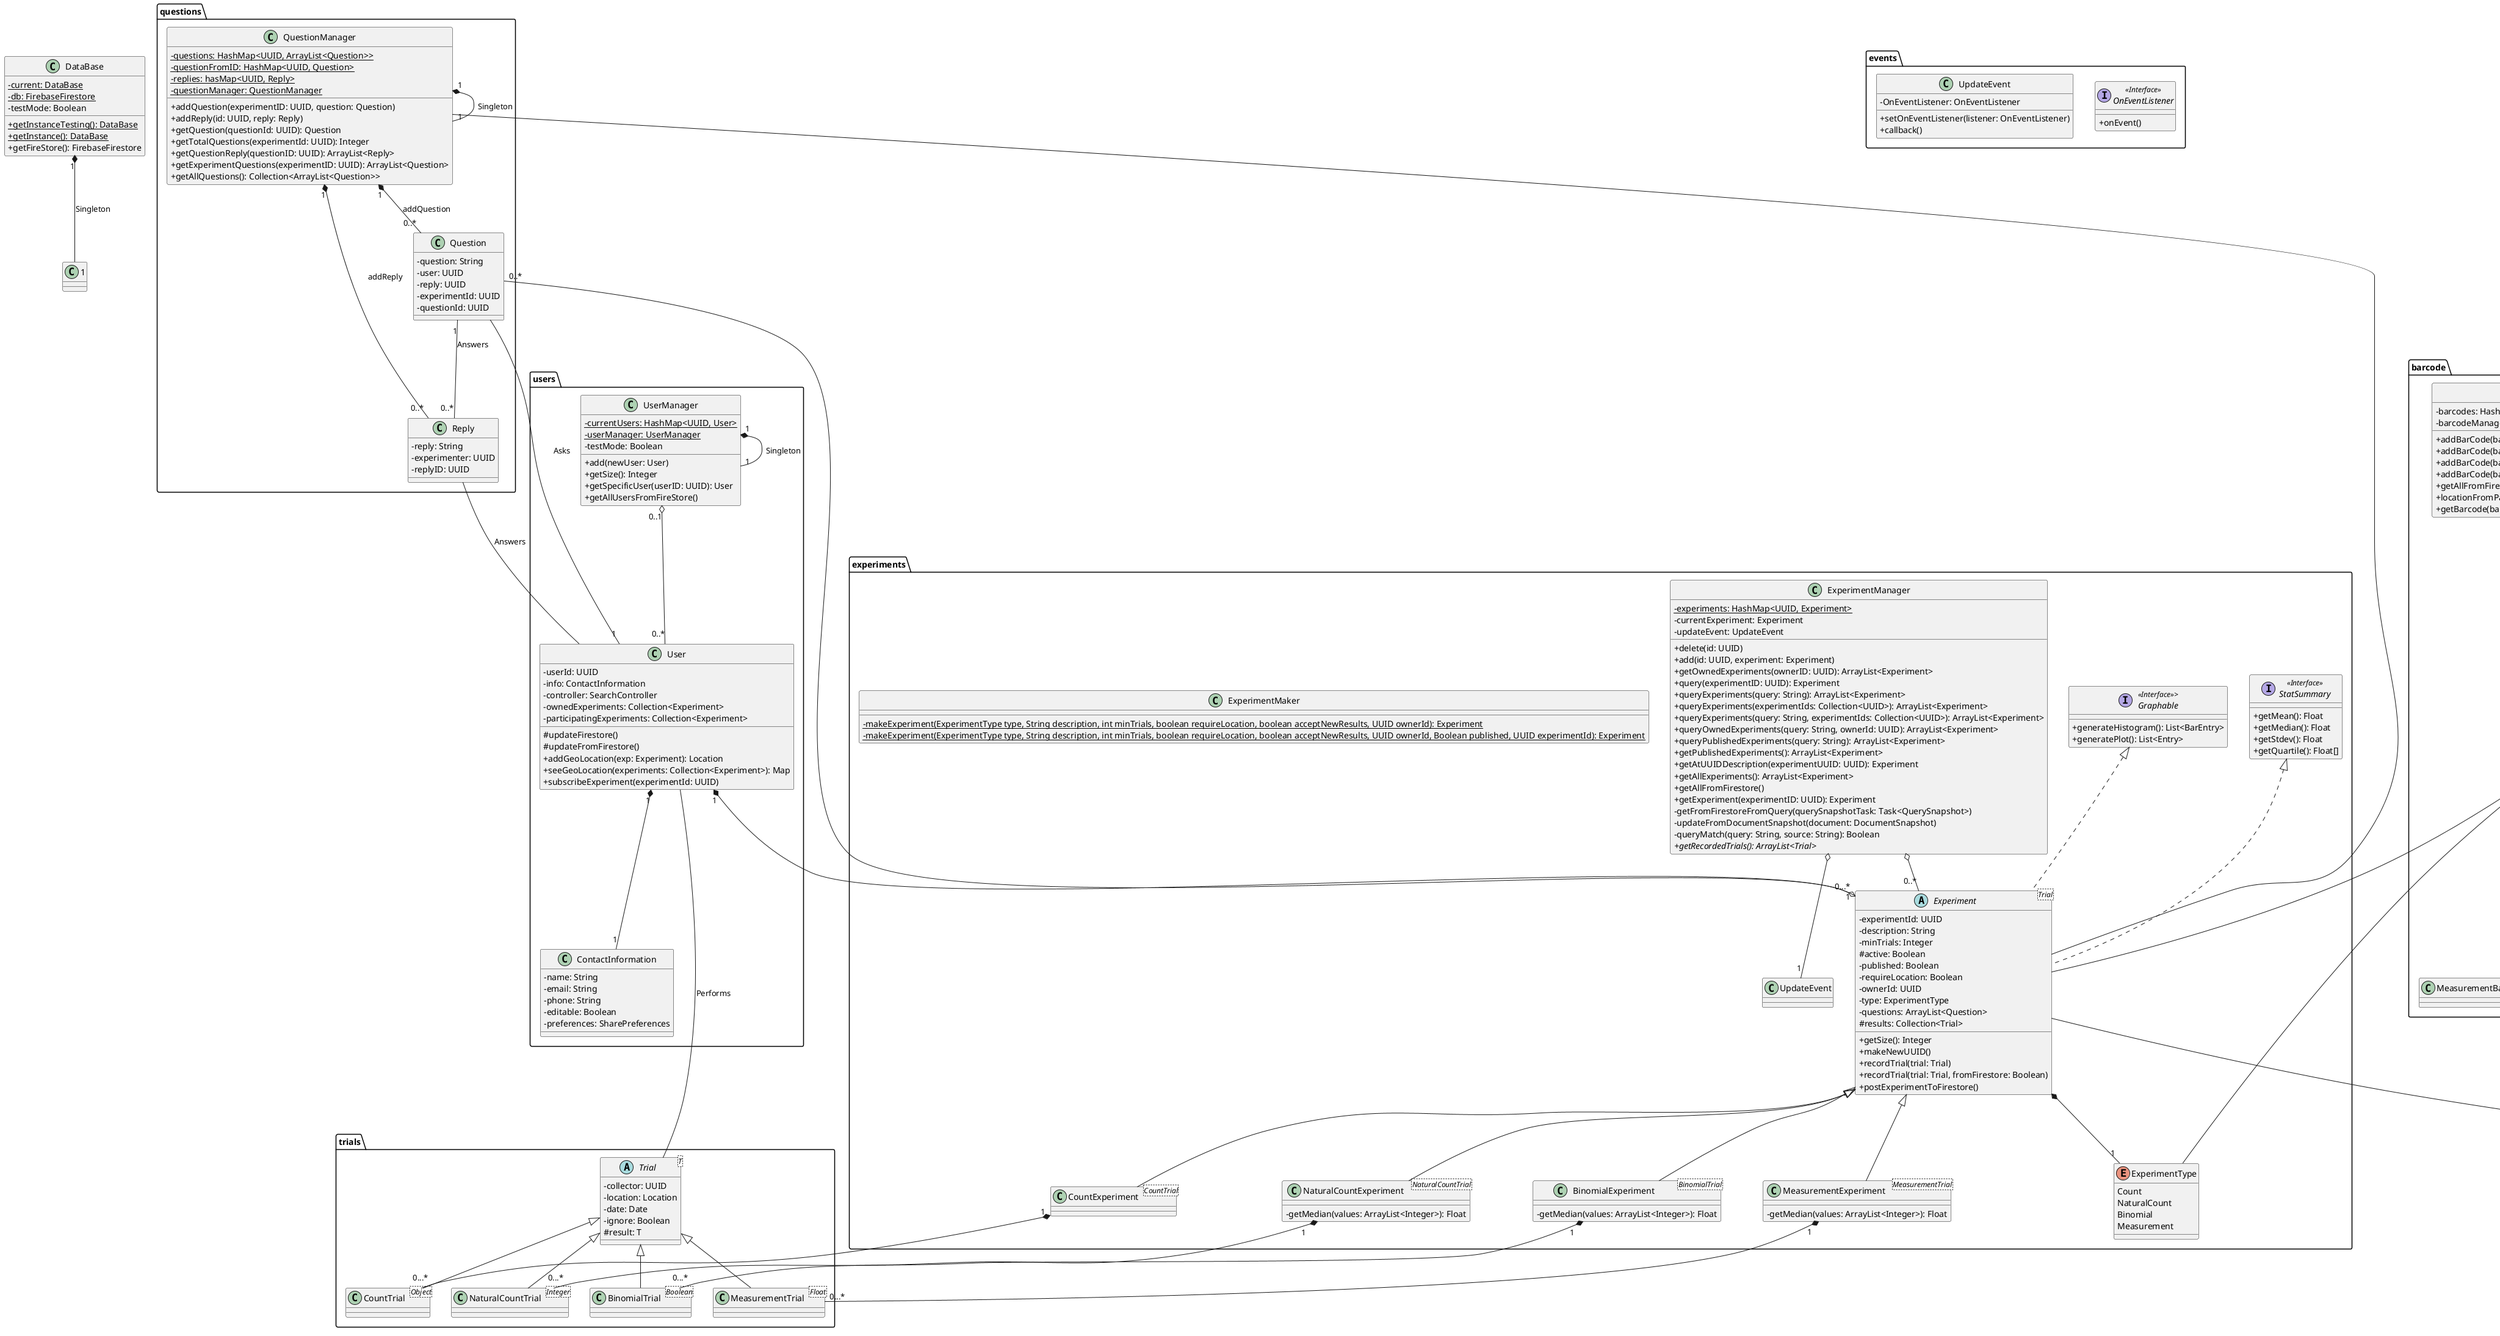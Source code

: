 @startuml UML
skinparam classAttributeIconSize 0

package users {
    ' generic class for an User
    ' note that experiments will likely be stored by user id instead of by all experiment info
    ' We could do hasing, but it's probably easier for now (for the UML sake) to represent this as a collection of experiments
    class User {
        -userId: UUID
        -info: ContactInformation
        -controller: SearchController
        -ownedExperiments: Collection<Experiment>
        -participatingExperiments: Collection<Experiment>
        #updateFirestore()
        #updateFromFirestore()
        +addGeoLocation(exp: Experiment): Location
        +seeGeoLocation(experiments: Collection<Experiment>): Map
        +subscribeExperiment(experimentId: UUID)
    }

    class ContactInformation {
        -name: String
        -email: String
        -phone: String
        -editable: Boolean
        -preferences: SharePreferences
    }

    class UserManager{
        -{static} currentUsers: HashMap<UUID, User>
        -{static} userManager: UserManager 
        -testMode: Boolean 
        +add(newUser: User)
        +getSize(): Integer 
        +getSpecificUser(userID: UUID): User 
        +getAllUsersFromFireStore()

    }

    UserManager "1" *-- "1" UserManager: Singleton

    UserManager "0..1" o-- "0..*" User
}

package questions {
    class Question {
        -question: String
        -user: UUID
        -reply: UUID
        -experimentId: UUID
        -questionId: UUID
    }

    class QuestionManager {
        - {static} questions: HashMap<UUID, ArrayList<Question>>
        - {static} questionFromID: HashMap<UUID, Question>
        - {static} replies: hasMap<UUID, Reply>
        - {static} questionManager: QuestionManager

        + addQuestion(experimentID: UUID, question: Question)
        + addReply(id: UUID, reply: Reply)
        + getQuestion(questionId: UUID): Question
        + getTotalQuestions(experimentId: UUID): Integer
        + getQuestionReply(questionID: UUID): ArrayList<Reply>
        + getExperimentQuestions(experimentID: UUID): ArrayList<Question>
        + getAllQuestions(): Collection<ArrayList<Question>>
    }

    ' assume that anyone who can reply to a question is a type of User
    class Reply {
        -reply: String
        -experimenter: UUID
        -replyID: UUID
    }
}

Question -- "1" User: Asks
Question "1" -- "0..*" Reply: Answers

Reply -- User: Answers

QuestionManager "1" *-- "1" QuestionManager: Singleton
QuestionManager "1" *-- "0..*" Question: addQuestion
QuestionManager "1" *-- "0..*" Reply: addReply

package experiments {
    ' allows the experiment to enforce only one trial type
    enum ExperimentType {
        Count
        NaturalCount
        Binomial
        Measurement
    }

    ' right now will just look for owner based on their id
    ' idea: make this 'experimentInfo' and give every type of experiment an experimentInfo instead
    ' rational: for displaying info and searching we don't need the results, just the info
    ' both are implemented so whichever we don't use can just be deleted
    abstract class Experiment<Trial> implements StatSummary, Graphable {
        -experimentId: UUID
        -description: String
        -minTrials: Integer
        #active: Boolean
        -published: Boolean
        -requireLocation: Boolean
        ' this is the userId of the owner
        -ownerId: UUID
        -type: ExperimentType
        -questions: ArrayList<Question>
        #results: Collection<Trial>
        +getSize(): Integer
        +makeNewUUID()
        +recordTrial(trial: Trial)
        +recordTrial(trial: Trial, fromFirestore: Boolean)
        +postExperimentToFirestore()
    }

    class ExperimentManager {
        - {static} experiments: HashMap<UUID, Experiment>
        - currentExperiment: Experiment
        - updateEvent: UpdateEvent

        + delete(id: UUID)
        + add(id: UUID, experiment: Experiment)
        + getOwnedExperiments(ownerID: UUID): ArrayList<Experiment> 
        + query(experimentID: UUID): Experiment 
        + queryExperiments(query: String): ArrayList<Experiment> 
        + queryExperiments(experimentIds: Collection<UUID>): ArrayList<Experiment>
        + queryExperiments(query: String, experimentIds: Collection<UUID>): ArrayList<Experiment>
        + queryOwnedExperiments(query: String, ownerId: UUID): ArrayList<Experiment>
        + queryPublishedExperiments(query: String): ArrayList<Experiment>
        + getPublishedExperiments(): ArrayList<Experiment>
        + getAtUUIDDescription(experimentUUID: UUID): Experiment
        + getAllExperiments(): ArrayList<Experiment> 
        + getAllFromFirestore()
        + getExperiment(experimentID: UUID): Experiment
        - getFromFirestoreFromQuery(querySnapshotTask: Task<QuerySnapshot>)
        - updateFromDocumentSnapshot(document: DocumentSnapshot)
        - queryMatch(query: String, source: String): Boolean
        + {abstract} getRecordedTrials(): ArrayList<Trial>
    }

    class CountExperiment<CountTrial> extends Experiment {}

    class NaturalCountExperiment<NaturalCountTrial> extends Experiment {
        -getMedian(values: ArrayList<Integer>): Float
    }

    class BinomialExperiment<BinomialTrial> extends Experiment {
        -getMedian(values: ArrayList<Integer>): Float
    }

    class MeasurementExperiment<MeasurementTrial> extends Experiment {
        -getMedian(values: ArrayList<Integer>): Float

    }

    class ExperimentMaker {
        -{static} makeExperiment(ExperimentType type, String description, int minTrials, boolean requireLocation, boolean acceptNewResults, UUID ownerId): Experiment
        -{static} makeExperiment(ExperimentType type, String description, int minTrials, boolean requireLocation, boolean acceptNewResults, UUID ownerId, Boolean published, UUID experimentId): Experiment
    }

    interface "StatSummary" as StatSummary <<Interface>> {
        +getMean(): Float
        +getMedian(): Float
        +getStdev(): Float
        +getQuartile(): Float[]
    }

    interface "Graphable" as Graphable <<Interface>>> {
        +generateHistogram(): List<BarEntry>
        +generatePlot(): List<Entry>
    }

    ExperimentManager o-- "0..*" Experiment

    Experiment *-- "1" ExperimentType

    User "1" *-- "0...*" Experiment

    Question "0..*" --o "1" Experiment

    QuestionManager -- Experiment

    ExperimentManager o-- "1" UpdateEvent
}

package events {
    interface "OnEventListener" as OnEventListener <<Interface>> {
        + onEvent()
    }

    class UpdateEvent {
        - OnEventListener: OnEventListener
        + setOnEventListener(listener: OnEventListener)
        + callback()
    }
}

package trials {
    ' each trial has a unique QRCode associated with it
    abstract class Trial<T> {
        ' just going to user User ID here
        -collector: UUID
        -location: Location
        -date: Date
        -ignore: Boolean
        #result: T
    }

    class CountTrial<Object> extends Trial {
        ' essentially just a trial but it's own class since other types of trial aren't a count trial
    }

    ' no unsigned ints in java, not sure how to enforce natural numbers only
    class NaturalCountTrial<Integer> extends Trial

    ' will likely specify true = pass, false = fail
    class BinomialTrial<Boolean> extends Trial

    class MeasurementTrial<Float> extends Trial
}

package qr {

    class ExperimentQRCode extends QRCode {}

    class BinomialQRCode extends QRCode{
        - result: Boolean
    }

    class CountQRCode extends QRCode{}

    class MeasurementQRCode extends QRCode{
        -value: float
    }

    class NaturalQRCode extends QRCode{
        -value: int
    }

    class QRMaker {
        +decodeQRString(String rawContent): QRCode
        +checkQRHeader(String qrString): Boolean
    }

    abstract class QRCode {
        - rawContentString: String
        - experimentID: UUID
        - type: QRType
        - qrCodeImage: Bitmap
        + encodeStringToQR(encodedContent: String): Bitmap
    }

    enum QRType {
        Experiment
        BinomialTrial
        CountTrial
        MeasurementTrial
        NaturalCountTrial
    }

    class QRMalformattedException

    QRType -- QRCode 

    QRMaker "1" o-- "0..*" QRCode: decodeQRString 

    QRMaker -- QRMalformattedException: Throws 
}

package barcode{
    class BarcodeManager{
        -barcodes: HashMap<String,BarcodeReference>
        -barcodeManager: BarcodeManager 
        +addBarCode(barcodeVal: String, experimentId: UUID, result: Integer, location: Location)
        +addBarCode(barcodeVal: String, experimentId: UUID, result: Float, location: Location)
        +addBarCode(barcodeVal: String, experimentId: UUID, result: Boolean, location: Location)
        +addBarCode(barcodeVal: String, experimentId: UUID,  location: Location)
        +getAllFromFireStore()
        +locationFromPairing(document: QueryDocumentSnapShot): Location 
        +getBarcode(barcodeVal: String): BarcodeReference 
    }

    BarcodeManager "1" *-- "1" BarcodeManager: Singleton

    BarcodeManager o-- "0..*" BarcodeReference 


    abstract class BarcodeReference{
        -barcodeVal: String 
        -experimentID: UUID
        -type: ExperimentType
        -location: Location 
        -T: result 
        +postBarcodeToFirestore()    
    }

    class BinomialBarcodeReference<Boolean> extends BarcodeReference

    class CountBarcodeReference<Object> extends BarcodeReference

    class MeasurementBarcodeReference<Float> extends BarcodeReference

    class NaturalBarcodeReference<Integer> extends BarcodeReference


}

package location{

    class LocationServices {
        +currentLocation: Location 
        +onLocationChanged() 
    }
}

class DataBase{
    -{static} current: DataBase 
    -{static} db: FirebaseFirestore 
    -testMode: Boolean 

    +{static} getInstanceTesting(): DataBase 
    +{static} getInstance(): DataBase 
    +getFireStore(): FirebaseFirestore 
}

DataBase "1" *-- "1": Singleton 

User "1" *-- "1" ContactInformation

CountExperiment "1" *-- "0...*" CountTrial

NaturalCountExperiment "1" *-- "0...*" NaturalCountTrial

BinomialExperiment "1" *-- "0...*" BinomialTrial

MeasurementExperiment "1" *-- "0...*" MeasurementTrial

User -- Trial: Performs

Experiment -- QRCode

BarcodeReference o-- Experiment 

BarcodeReference o-- ExperimentType



@enduml
